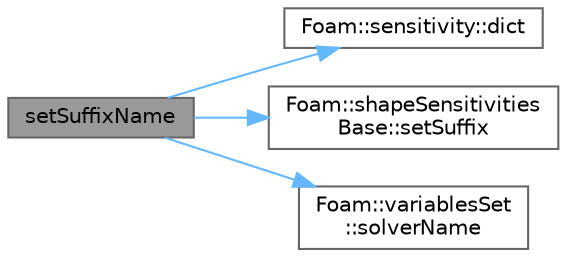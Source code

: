 digraph "setSuffixName"
{
 // LATEX_PDF_SIZE
  bgcolor="transparent";
  edge [fontname=Helvetica,fontsize=10,labelfontname=Helvetica,labelfontsize=10];
  node [fontname=Helvetica,fontsize=10,shape=box,height=0.2,width=0.4];
  rankdir="LR";
  Node1 [id="Node000001",label="setSuffixName",height=0.2,width=0.4,color="gray40", fillcolor="grey60", style="filled", fontcolor="black",tooltip=" "];
  Node1 -> Node2 [id="edge1_Node000001_Node000002",color="steelblue1",style="solid",tooltip=" "];
  Node2 [id="Node000002",label="Foam::sensitivity::dict",height=0.2,width=0.4,color="grey40", fillcolor="white", style="filled",URL="$classFoam_1_1sensitivity.html#ab78af227b7df31772d6003526a5207ff",tooltip=" "];
  Node1 -> Node3 [id="edge2_Node000001_Node000003",color="steelblue1",style="solid",tooltip=" "];
  Node3 [id="Node000003",label="Foam::shapeSensitivities\lBase::setSuffix",height=0.2,width=0.4,color="grey40", fillcolor="white", style="filled",URL="$classFoam_1_1shapeSensitivitiesBase.html#a42540ebd78148a8645bb4965019546b8",tooltip=" "];
  Node1 -> Node4 [id="edge3_Node000001_Node000004",color="steelblue1",style="solid",tooltip=" "];
  Node4 [id="Node000004",label="Foam::variablesSet\l::solverName",height=0.2,width=0.4,color="grey40", fillcolor="white", style="filled",URL="$classFoam_1_1variablesSet.html#a56dec49698947c58d9c4ad6e0db4c575",tooltip=" "];
}
